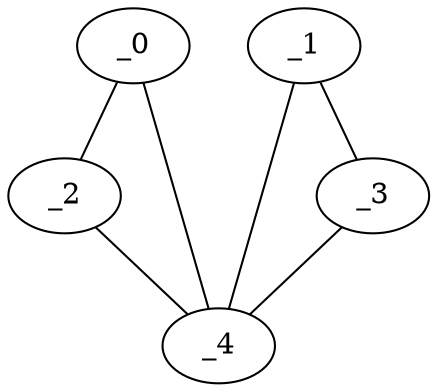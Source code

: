 graph KP1_0071 {
	_0	 [x="0.299597",
		y="2.77663"];
	_2	 [x="0.564401",
		y="0.585041"];
	_0 -- _2;
	_4	 [x="1.22993",
		y="0.702919"];
	_0 -- _4;
	_1	 [x="1.9096",
		y="2.77856"];
	_3	 [x="0.569096",
		y="1.76327"];
	_1 -- _3;
	_1 -- _4;
	_2 -- _4;
	_3 -- _4;
}
